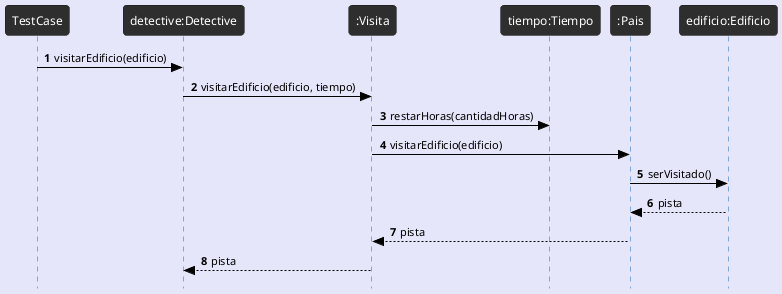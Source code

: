 @startuml
!theme reddress-darkblue
autonumber
skinparam style strictuml
skinparam BackGroundColor lavender
skinparam RoundCorner 7
skinparam SequenceGroupFontColor black
skinparam SequenceGroupBorderColor black
skinparam SequenceGroupBorderThickness 0.5
skinparam ArrowFontColor black
skinparam ArrowColor black
skinparam ActorFontColor black
skinparam participantFontSize 12
skinparam SequenceLifeLineBackGroundColor 2e2e2e

TestCase -> "detective:Detective" as detective : visitarEdificio(edificio)
detective -> ":Visita" as visita : visitarEdificio(edificio, tiempo)
visita -> "tiempo:Tiempo" as tiempo : restarHoras(cantidadHoras)
visita -> ":Pais" as pais : visitarEdificio(edificio)
pais -> "edificio:Edificio" as edificio : serVisitado()
pais <-- edificio : pista
visita <-- pais : pista
detective <-- visita : pista

@enduml
